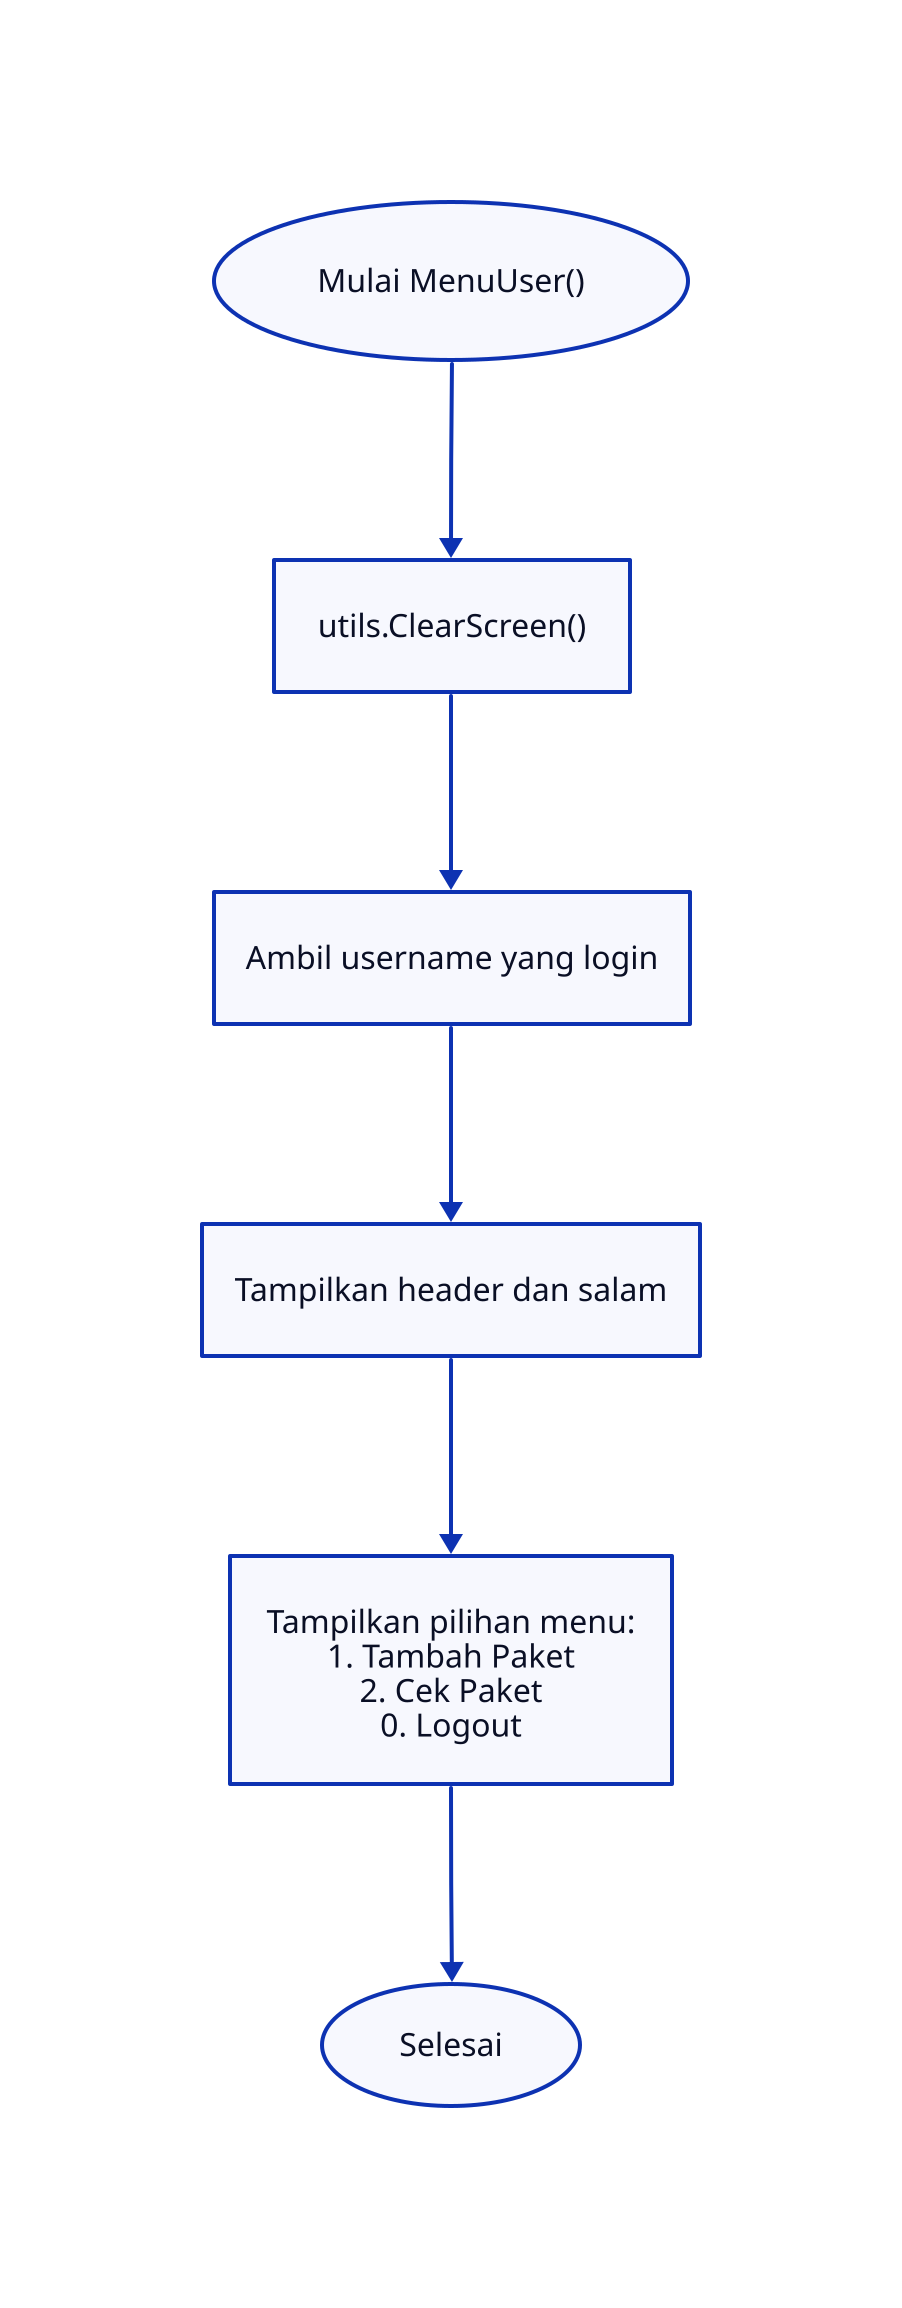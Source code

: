 direction: down

start: "Mulai MenuUser()" {
  shape: oval
}

clearScreen: "utils.ClearScreen()" {
  shape: rectangle
}

getUsername: "Ambil username yang login" {
  shape: rectangle
}

printHeader: "Tampilkan header dan salam" {
  shape: rectangle
}

printMenu: "Tampilkan pilihan menu:\n1. Tambah Paket\n2. Cek Paket\n0. Logout" {
  shape: rectangle
}

end: "Selesai" {
  shape: oval
}

start -> clearScreen -> getUsername -> printHeader -> printMenu -> end
